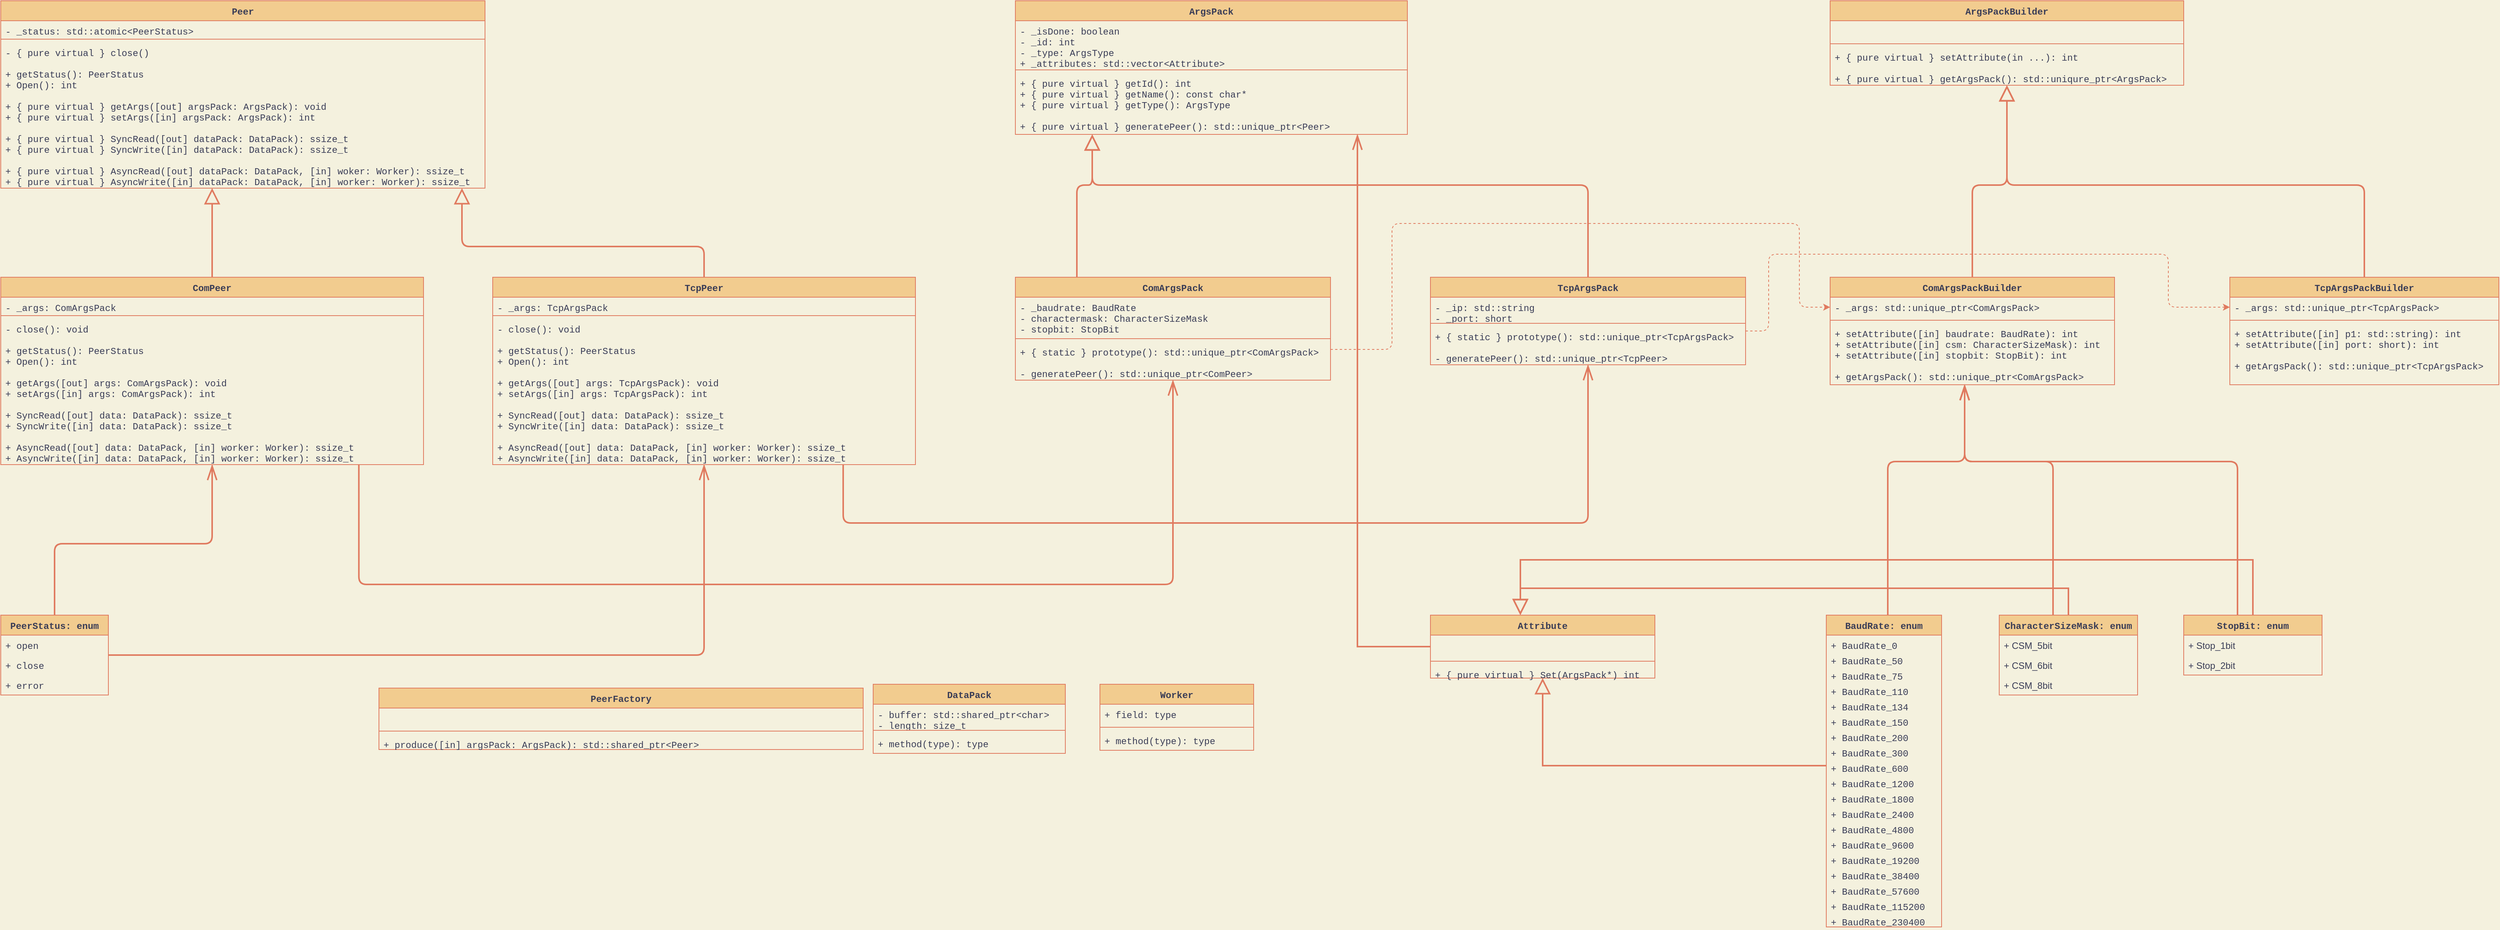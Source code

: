 <mxfile version="14.5.1" type="device"><diagram name="ClassUML" id="c4acf3e9-155e-7222-9cf6-157b1a14988f"><mxGraphModel dx="4561" dy="1237" grid="0" gridSize="10" guides="1" tooltips="1" connect="1" arrows="1" fold="1" page="1" pageScale="1" pageWidth="850" pageHeight="1100" background="#F4F1DE" math="0" shadow="0"><root><mxCell id="0"/><mxCell id="1" parent="0"/><mxCell id="y0blaO4CPw9Yc8ZtSnwe-10" style="edgeStyle=elbowEdgeStyle;orthogonalLoop=1;jettySize=auto;elbow=vertical;html=1;exitX=0.5;exitY=0;exitDx=0;exitDy=0;endArrow=block;endFill=0;endSize=16;fontFamily=Courier New;strokeWidth=2;strokeColor=#E07A5F;fontColor=#393C56;labelBackgroundColor=#F4F1DE;" parent="1" source="y0blaO4CPw9Yc8ZtSnwe-6" target="Zs20HPqUnFgEFCPFsr7d-13" edge="1"><mxGeometry relative="1" as="geometry"><Array as="points"><mxPoint x="-1880" y="360"/><mxPoint x="-2090" y="458"/></Array></mxGeometry></mxCell><mxCell id="Zs20HPqUnFgEFCPFsr7d-5" value="ArgsPack" style="swimlane;fontStyle=1;align=center;verticalAlign=top;childLayout=stackLayout;horizontal=1;startSize=26;horizontalStack=0;resizeParent=1;resizeParentMax=0;resizeLast=0;collapsible=1;marginBottom=0;fontFamily=Courier New;fillColor=#F2CC8F;strokeColor=#E07A5F;fontColor=#393C56;" parent="1" vertex="1"><mxGeometry x="-1160" y="40" width="510" height="174" as="geometry"><mxRectangle x="-1480" width="90" height="26" as="alternateBounds"/></mxGeometry></mxCell><mxCell id="Zs20HPqUnFgEFCPFsr7d-6" value="- _isDone: boolean &#10;- _id: int&#10;- _type: ArgsType&#10;+ _attributes: std::vector&lt;Attribute&gt;" style="text;strokeColor=none;fillColor=none;align=left;verticalAlign=top;spacingLeft=4;spacingRight=4;overflow=hidden;rotatable=0;points=[[0,0.5],[1,0.5]];portConstraint=eastwest;fontFamily=Courier New;fontColor=#393C56;" parent="Zs20HPqUnFgEFCPFsr7d-5" vertex="1"><mxGeometry y="26" width="510" height="60" as="geometry"/></mxCell><mxCell id="Zs20HPqUnFgEFCPFsr7d-7" value="" style="line;strokeWidth=1;fillColor=none;align=left;verticalAlign=middle;spacingTop=-1;spacingLeft=3;spacingRight=3;rotatable=0;labelPosition=right;points=[];portConstraint=eastwest;fontFamily=Courier New;strokeColor=#E07A5F;fontColor=#393C56;labelBackgroundColor=#F4F1DE;" parent="Zs20HPqUnFgEFCPFsr7d-5" vertex="1"><mxGeometry y="86" width="510" height="8" as="geometry"/></mxCell><mxCell id="Zs20HPqUnFgEFCPFsr7d-8" value="+ { pure virtual } getId(): int&#10;+ { pure virtual } getName(): const char*&#10;+ { pure virtual } getType(): ArgsType&#10;&#10;+ { pure virtual } generatePeer(): std::unique_ptr&lt;Peer&gt;" style="text;strokeColor=none;fillColor=none;align=left;verticalAlign=top;spacingLeft=4;spacingRight=4;overflow=hidden;rotatable=0;points=[[0,0.5],[1,0.5]];portConstraint=eastwest;fontFamily=Courier New;fontColor=#393C56;" parent="Zs20HPqUnFgEFCPFsr7d-5" vertex="1"><mxGeometry y="94" width="510" height="80" as="geometry"/></mxCell><mxCell id="Zs20HPqUnFgEFCPFsr7d-13" value="Peer" style="swimlane;fontStyle=1;align=center;verticalAlign=top;childLayout=stackLayout;horizontal=1;startSize=26;horizontalStack=0;resizeParent=1;resizeParentMax=0;resizeLast=0;collapsible=1;marginBottom=0;fontFamily=Courier New;fillColor=#F2CC8F;strokeColor=#E07A5F;fontColor=#393C56;" parent="1" vertex="1"><mxGeometry x="-2480" y="40" width="630" height="244" as="geometry"><mxRectangle x="900" y="290" width="60" height="26" as="alternateBounds"/></mxGeometry></mxCell><mxCell id="Zs20HPqUnFgEFCPFsr7d-14" value="- _status: std::atomic&lt;PeerStatus&gt;" style="text;strokeColor=none;fillColor=none;align=left;verticalAlign=top;spacingLeft=4;spacingRight=4;overflow=hidden;rotatable=0;points=[[0,0.5],[1,0.5]];portConstraint=eastwest;fontFamily=Courier New;fontColor=#393C56;" parent="Zs20HPqUnFgEFCPFsr7d-13" vertex="1"><mxGeometry y="26" width="630" height="20" as="geometry"/></mxCell><mxCell id="Zs20HPqUnFgEFCPFsr7d-15" value="" style="line;strokeWidth=1;fillColor=none;align=left;verticalAlign=middle;spacingTop=-1;spacingLeft=3;spacingRight=3;rotatable=0;labelPosition=right;points=[];portConstraint=eastwest;fontFamily=Courier New;strokeColor=#E07A5F;fontColor=#393C56;labelBackgroundColor=#F4F1DE;" parent="Zs20HPqUnFgEFCPFsr7d-13" vertex="1"><mxGeometry y="46" width="630" height="8" as="geometry"/></mxCell><mxCell id="Zs20HPqUnFgEFCPFsr7d-16" value="- { pure virtual } close()&#10;&#10;+ getStatus(): PeerStatus&#10;+ Open(): int&#10;&#10;+ { pure virtual } getArgs([out] argsPack: ArgsPack): void&#10;+ { pure virtual } setArgs([in] argsPack: ArgsPack): int&#10;&#10;+ { pure virtual } SyncRead([out] dataPack: DataPack): ssize_t&#10;+ { pure virtual } SyncWrite([in] dataPack: DataPack): ssize_t&#10;&#10;+ { pure virtual } AsyncRead([out] dataPack: DataPack, [in] woker: Worker): ssize_t&#10;+ { pure virtual } AsyncWrite([in] dataPack: DataPack, [in] worker: Worker): ssize_t" style="text;strokeColor=none;fillColor=none;align=left;verticalAlign=top;spacingLeft=4;spacingRight=4;overflow=hidden;rotatable=0;points=[[0,0.5],[1,0.5]];portConstraint=eastwest;fontFamily=Courier New;fontColor=#393C56;" parent="Zs20HPqUnFgEFCPFsr7d-13" vertex="1"><mxGeometry y="54" width="630" height="190" as="geometry"/></mxCell><mxCell id="y0blaO4CPw9Yc8ZtSnwe-4" value="" style="endArrow=block;endSize=16;endFill=0;html=1;exitX=0.5;exitY=0;exitDx=0;exitDy=0;edgeStyle=elbowEdgeStyle;elbow=vertical;fontFamily=Courier New;strokeWidth=2;strokeColor=#E07A5F;fontColor=#393C56;labelBackgroundColor=#F4F1DE;" parent="1" source="Zs20HPqUnFgEFCPFsr7d-17" target="Zs20HPqUnFgEFCPFsr7d-13" edge="1"><mxGeometry width="160" relative="1" as="geometry"><mxPoint x="-2910" y="378" as="sourcePoint"/><mxPoint x="-2480" y="258" as="targetPoint"/><Array as="points"><mxPoint x="-2190" y="60"/></Array></mxGeometry></mxCell><mxCell id="WkljUzXIppgqSRvIh2dz-28" style="edgeStyle=orthogonalEdgeStyle;rounded=1;orthogonalLoop=1;jettySize=auto;html=1;endArrow=openThin;endFill=0;endSize=16;strokeColor=#E07A5F;strokeWidth=2;fillColor=#F2CC8F;fontFamily=Courier New;fontColor=#393C56;exitX=0.829;exitY=1.002;exitDx=0;exitDy=0;exitPerimeter=0;labelBackgroundColor=#F4F1DE;" parent="1" source="y0blaO4CPw9Yc8ZtSnwe-9" target="WkljUzXIppgqSRvIh2dz-9" edge="1"><mxGeometry relative="1" as="geometry"><Array as="points"><mxPoint x="-1384" y="720"/><mxPoint x="-415" y="720"/></Array></mxGeometry></mxCell><mxCell id="y0blaO4CPw9Yc8ZtSnwe-6" value="TcpPeer" style="swimlane;fontStyle=1;align=center;verticalAlign=top;childLayout=stackLayout;horizontal=1;startSize=26;horizontalStack=0;resizeParent=1;resizeParentMax=0;resizeLast=0;collapsible=1;marginBottom=0;fontFamily=Courier New;fillColor=#F2CC8F;strokeColor=#E07A5F;fontColor=#393C56;" parent="1" vertex="1"><mxGeometry x="-1840" y="400" width="550" height="244" as="geometry"><mxRectangle x="1560" y="660" width="50" height="26" as="alternateBounds"/></mxGeometry></mxCell><mxCell id="y0blaO4CPw9Yc8ZtSnwe-7" value="- _args: TcpArgsPack" style="text;strokeColor=none;fillColor=none;align=left;verticalAlign=top;spacingLeft=4;spacingRight=4;overflow=hidden;rotatable=0;points=[[0,0.5],[1,0.5]];portConstraint=eastwest;fontFamily=Courier New;fontColor=#393C56;" parent="y0blaO4CPw9Yc8ZtSnwe-6" vertex="1"><mxGeometry y="26" width="550" height="20" as="geometry"/></mxCell><mxCell id="y0blaO4CPw9Yc8ZtSnwe-8" value="" style="line;strokeWidth=1;fillColor=none;align=left;verticalAlign=middle;spacingTop=-1;spacingLeft=3;spacingRight=3;rotatable=0;labelPosition=right;points=[];portConstraint=eastwest;fontFamily=Courier New;strokeColor=#E07A5F;fontColor=#393C56;labelBackgroundColor=#F4F1DE;" parent="y0blaO4CPw9Yc8ZtSnwe-6" vertex="1"><mxGeometry y="46" width="550" height="8" as="geometry"/></mxCell><mxCell id="y0blaO4CPw9Yc8ZtSnwe-9" value="- close(): void&#10;&#10;+ getStatus(): PeerStatus&#10;+ Open(): int&#10;&#10;+ getArgs([out] args: TcpArgsPack): void&#10;+ setArgs([in] args: TcpArgsPack): int&#10;&#10;+ SyncRead([out] data: DataPack): ssize_t&#10;+ SyncWrite([in] data: DataPack): ssize_t&#10;&#10;+ AsyncRead([out] data: DataPack, [in] worker: Worker): ssize_t&#10;+ AsyncWrite([in] data: DataPack, [in] worker: Worker): ssize_t" style="text;strokeColor=none;fillColor=none;align=left;verticalAlign=top;spacingLeft=4;spacingRight=4;overflow=hidden;rotatable=0;points=[[0,0.5],[1,0.5]];portConstraint=eastwest;fontFamily=Courier New;fontColor=#393C56;" parent="y0blaO4CPw9Yc8ZtSnwe-6" vertex="1"><mxGeometry y="54" width="550" height="190" as="geometry"/></mxCell><mxCell id="gmTNxqhR2WSao3e9pHEy-1" value="ArgsPackBuilder" style="swimlane;fontStyle=1;align=center;verticalAlign=top;childLayout=stackLayout;horizontal=1;startSize=26;horizontalStack=0;resizeParent=1;resizeParentMax=0;resizeLast=0;collapsible=1;marginBottom=0;fontFamily=Courier New;fillColor=#F2CC8F;strokeColor=#E07A5F;fontColor=#393C56;" parent="1" vertex="1"><mxGeometry x="-100" y="40" width="460" height="110" as="geometry"/></mxCell><mxCell id="gmTNxqhR2WSao3e9pHEy-2" value=" " style="text;strokeColor=none;fillColor=none;align=left;verticalAlign=top;spacingLeft=4;spacingRight=4;overflow=hidden;rotatable=0;points=[[0,0.5],[1,0.5]];portConstraint=eastwest;fontFamily=Courier New;fontColor=#393C56;" parent="gmTNxqhR2WSao3e9pHEy-1" vertex="1"><mxGeometry y="26" width="460" height="26" as="geometry"/></mxCell><mxCell id="gmTNxqhR2WSao3e9pHEy-3" value="" style="line;strokeWidth=1;fillColor=none;align=left;verticalAlign=middle;spacingTop=-1;spacingLeft=3;spacingRight=3;rotatable=0;labelPosition=right;points=[];portConstraint=eastwest;fontFamily=Courier New;strokeColor=#E07A5F;fontColor=#393C56;labelBackgroundColor=#F4F1DE;" parent="gmTNxqhR2WSao3e9pHEy-1" vertex="1"><mxGeometry y="52" width="460" height="8" as="geometry"/></mxCell><mxCell id="gmTNxqhR2WSao3e9pHEy-4" value="+ { pure virtual } setAttribute(in ...): int&#10;&#10;+ { pure virtual } getArgsPack(): std::uniqure_ptr&lt;ArgsPack&gt;" style="text;strokeColor=none;fillColor=none;align=left;verticalAlign=top;spacingLeft=4;spacingRight=4;overflow=hidden;rotatable=0;points=[[0,0.5],[1,0.5]];portConstraint=eastwest;fontFamily=Courier New;fontColor=#393C56;" parent="gmTNxqhR2WSao3e9pHEy-1" vertex="1"><mxGeometry y="60" width="460" height="50" as="geometry"/></mxCell><mxCell id="Sq182sb3sFac-eXpFpa--49" style="edgeStyle=orthogonalEdgeStyle;orthogonalLoop=1;jettySize=auto;html=1;fontFamily=Courier New;strokeWidth=2;endArrow=block;endFill=0;endSize=16;strokeColor=#E07A5F;fontColor=#393C56;labelBackgroundColor=#F4F1DE;" parent="1" source="Sq182sb3sFac-eXpFpa--1" target="gmTNxqhR2WSao3e9pHEy-1" edge="1"><mxGeometry relative="1" as="geometry"><Array as="points"><mxPoint x="85" y="280"/><mxPoint x="130" y="280"/></Array></mxGeometry></mxCell><mxCell id="Sq182sb3sFac-eXpFpa--1" value="ComArgsPackBuilder" style="swimlane;fontStyle=1;align=center;verticalAlign=top;childLayout=stackLayout;horizontal=1;startSize=26;horizontalStack=0;resizeParent=1;resizeParentMax=0;resizeLast=0;collapsible=1;marginBottom=0;fontFamily=Courier New;fillColor=#F2CC8F;strokeColor=#E07A5F;fontColor=#393C56;" parent="1" vertex="1"><mxGeometry x="-100" y="400" width="370" height="140" as="geometry"/></mxCell><mxCell id="Sq182sb3sFac-eXpFpa--2" value="- _args: std::unique_ptr&lt;ComArgsPack&gt;" style="text;strokeColor=none;fillColor=none;align=left;verticalAlign=top;spacingLeft=4;spacingRight=4;overflow=hidden;rotatable=0;points=[[0,0.5],[1,0.5]];portConstraint=eastwest;fontFamily=Courier New;fontColor=#393C56;" parent="Sq182sb3sFac-eXpFpa--1" vertex="1"><mxGeometry y="26" width="370" height="26" as="geometry"/></mxCell><mxCell id="Sq182sb3sFac-eXpFpa--3" value="" style="line;strokeWidth=1;fillColor=none;align=left;verticalAlign=middle;spacingTop=-1;spacingLeft=3;spacingRight=3;rotatable=0;labelPosition=right;points=[];portConstraint=eastwest;fontFamily=Courier New;strokeColor=#E07A5F;fontColor=#393C56;labelBackgroundColor=#F4F1DE;" parent="Sq182sb3sFac-eXpFpa--1" vertex="1"><mxGeometry y="52" width="370" height="8" as="geometry"/></mxCell><mxCell id="Sq182sb3sFac-eXpFpa--4" value="+ setAttribute([in] baudrate: BaudRate): int&#10;+ setAttribute([in] csm: CharacterSizeMask): int&#10;+ setAttribute([in] stopbit: StopBit): int&#10;&#10;+ getArgsPack(): std::unique_ptr&lt;ComArgsPack&gt;" style="text;strokeColor=none;fillColor=none;align=left;verticalAlign=top;spacingLeft=4;spacingRight=4;overflow=hidden;rotatable=0;points=[[0,0.5],[1,0.5]];portConstraint=eastwest;fontFamily=Courier New;fontColor=#393C56;" parent="Sq182sb3sFac-eXpFpa--1" vertex="1"><mxGeometry y="60" width="370" height="80" as="geometry"/></mxCell><mxCell id="Sq182sb3sFac-eXpFpa--52" style="edgeStyle=orthogonalEdgeStyle;orthogonalLoop=1;jettySize=auto;html=1;endArrow=openThin;endFill=0;endSize=16;strokeWidth=2;fontFamily=Courier New;strokeColor=#E07A5F;fontColor=#393C56;labelBackgroundColor=#F4F1DE;" parent="1" source="Sq182sb3sFac-eXpFpa--5" target="Zs20HPqUnFgEFCPFsr7d-17" edge="1"><mxGeometry relative="1" as="geometry"/></mxCell><mxCell id="Sq182sb3sFac-eXpFpa--53" style="edgeStyle=orthogonalEdgeStyle;orthogonalLoop=1;jettySize=auto;html=1;endArrow=openThin;endFill=0;endSize=16;strokeWidth=2;fontFamily=Courier New;strokeColor=#E07A5F;fontColor=#393C56;labelBackgroundColor=#F4F1DE;" parent="1" source="Sq182sb3sFac-eXpFpa--5" target="y0blaO4CPw9Yc8ZtSnwe-6" edge="1"><mxGeometry relative="1" as="geometry"><Array as="points"><mxPoint x="-1565" y="892"/></Array></mxGeometry></mxCell><mxCell id="Sq182sb3sFac-eXpFpa--5" value="PeerStatus: enum" style="swimlane;fontStyle=1;childLayout=stackLayout;horizontal=1;startSize=26;horizontalStack=0;resizeParent=1;resizeParentMax=0;resizeLast=0;collapsible=1;marginBottom=0;fontFamily=Courier New;swimlaneFillColor=none;verticalAlign=top;fillColor=#F2CC8F;strokeColor=#E07A5F;fontColor=#393C56;" parent="1" vertex="1"><mxGeometry x="-2480" y="840" width="140" height="104" as="geometry"><mxRectangle x="1560" y="290" width="150" height="26" as="alternateBounds"/></mxGeometry></mxCell><mxCell id="Sq182sb3sFac-eXpFpa--6" value="+ open" style="text;strokeColor=none;fillColor=none;align=left;verticalAlign=top;spacingLeft=4;spacingRight=4;overflow=hidden;rotatable=0;points=[[0,0.5],[1,0.5]];portConstraint=eastwest;fontFamily=Courier New;fontColor=#393C56;" parent="Sq182sb3sFac-eXpFpa--5" vertex="1"><mxGeometry y="26" width="140" height="26" as="geometry"/></mxCell><mxCell id="Sq182sb3sFac-eXpFpa--7" value="+ close" style="text;strokeColor=none;fillColor=none;align=left;verticalAlign=top;spacingLeft=4;spacingRight=4;overflow=hidden;rotatable=0;points=[[0,0.5],[1,0.5]];portConstraint=eastwest;fontFamily=Courier New;fontColor=#393C56;" parent="Sq182sb3sFac-eXpFpa--5" vertex="1"><mxGeometry y="52" width="140" height="26" as="geometry"/></mxCell><mxCell id="Sq182sb3sFac-eXpFpa--8" value="+ error" style="text;strokeColor=none;fillColor=none;align=left;verticalAlign=top;spacingLeft=4;spacingRight=4;overflow=hidden;rotatable=0;points=[[0,0.5],[1,0.5]];portConstraint=eastwest;fontFamily=Courier New;fontColor=#393C56;" parent="Sq182sb3sFac-eXpFpa--5" vertex="1"><mxGeometry y="78" width="140" height="26" as="geometry"/></mxCell><mxCell id="igQxQeiDsvSkCLx5xEEN-2" style="edgeStyle=orthogonalEdgeStyle;orthogonalLoop=1;jettySize=auto;html=1;endSize=16;strokeWidth=2;endArrow=openThin;endFill=0;strokeColor=#E07A5F;fontColor=#393C56;labelBackgroundColor=#F4F1DE;" parent="1" source="Sq182sb3sFac-eXpFpa--16" target="Sq182sb3sFac-eXpFpa--1" edge="1"><mxGeometry relative="1" as="geometry"><Array as="points"><mxPoint x="-25" y="640"/><mxPoint x="75" y="640"/></Array></mxGeometry></mxCell><mxCell id="Sq182sb3sFac-eXpFpa--16" value="BaudRate: enum" style="swimlane;fontStyle=1;childLayout=stackLayout;horizontal=1;startSize=26;horizontalStack=0;resizeParent=1;resizeParentMax=0;resizeLast=0;collapsible=1;marginBottom=0;fontFamily=Courier New;swimlaneFillColor=none;verticalAlign=top;fillColor=#F2CC8F;strokeColor=#E07A5F;fontColor=#393C56;" parent="1" vertex="1"><mxGeometry x="-105" y="840" width="150" height="406" as="geometry"><mxRectangle x="1560" y="290" width="150" height="26" as="alternateBounds"/></mxGeometry></mxCell><mxCell id="Sq182sb3sFac-eXpFpa--17" value="+ BaudRate_0" style="text;strokeColor=none;fillColor=none;align=left;verticalAlign=top;spacingLeft=4;spacingRight=4;overflow=hidden;rotatable=0;points=[[0,0.5],[1,0.5]];portConstraint=eastwest;fontFamily=Courier New;fontColor=#393C56;" parent="Sq182sb3sFac-eXpFpa--16" vertex="1"><mxGeometry y="26" width="150" height="20" as="geometry"/></mxCell><mxCell id="Sq182sb3sFac-eXpFpa--18" value="+ BaudRate_50" style="text;strokeColor=none;fillColor=none;align=left;verticalAlign=top;spacingLeft=4;spacingRight=4;overflow=hidden;rotatable=0;points=[[0,0.5],[1,0.5]];portConstraint=eastwest;fontFamily=Courier New;fontColor=#393C56;" parent="Sq182sb3sFac-eXpFpa--16" vertex="1"><mxGeometry y="46" width="150" height="20" as="geometry"/></mxCell><mxCell id="Sq182sb3sFac-eXpFpa--19" value="+ BaudRate_75" style="text;strokeColor=none;fillColor=none;align=left;verticalAlign=top;spacingLeft=4;spacingRight=4;overflow=hidden;rotatable=0;points=[[0,0.5],[1,0.5]];portConstraint=eastwest;fontFamily=Courier New;fontColor=#393C56;" parent="Sq182sb3sFac-eXpFpa--16" vertex="1"><mxGeometry y="66" width="150" height="20" as="geometry"/></mxCell><mxCell id="Sq182sb3sFac-eXpFpa--35" value="+ BaudRate_110" style="text;strokeColor=none;fillColor=none;align=left;verticalAlign=top;spacingLeft=4;spacingRight=4;overflow=hidden;rotatable=0;points=[[0,0.5],[1,0.5]];portConstraint=eastwest;fontFamily=Courier New;fontColor=#393C56;" parent="Sq182sb3sFac-eXpFpa--16" vertex="1"><mxGeometry y="86" width="150" height="20" as="geometry"/></mxCell><mxCell id="Sq182sb3sFac-eXpFpa--34" value="+ BaudRate_134" style="text;strokeColor=none;fillColor=none;align=left;verticalAlign=top;spacingLeft=4;spacingRight=4;overflow=hidden;rotatable=0;points=[[0,0.5],[1,0.5]];portConstraint=eastwest;fontFamily=Courier New;fontColor=#393C56;" parent="Sq182sb3sFac-eXpFpa--16" vertex="1"><mxGeometry y="106" width="150" height="20" as="geometry"/></mxCell><mxCell id="Sq182sb3sFac-eXpFpa--33" value="+ BaudRate_150" style="text;strokeColor=none;fillColor=none;align=left;verticalAlign=top;spacingLeft=4;spacingRight=4;overflow=hidden;rotatable=0;points=[[0,0.5],[1,0.5]];portConstraint=eastwest;fontFamily=Courier New;fontColor=#393C56;" parent="Sq182sb3sFac-eXpFpa--16" vertex="1"><mxGeometry y="126" width="150" height="20" as="geometry"/></mxCell><mxCell id="Sq182sb3sFac-eXpFpa--32" value="+ BaudRate_200" style="text;strokeColor=none;fillColor=none;align=left;verticalAlign=top;spacingLeft=4;spacingRight=4;overflow=hidden;rotatable=0;points=[[0,0.5],[1,0.5]];portConstraint=eastwest;fontFamily=Courier New;fontColor=#393C56;" parent="Sq182sb3sFac-eXpFpa--16" vertex="1"><mxGeometry y="146" width="150" height="20" as="geometry"/></mxCell><mxCell id="Sq182sb3sFac-eXpFpa--31" value="+ BaudRate_300" style="text;strokeColor=none;fillColor=none;align=left;verticalAlign=top;spacingLeft=4;spacingRight=4;overflow=hidden;rotatable=0;points=[[0,0.5],[1,0.5]];portConstraint=eastwest;fontFamily=Courier New;fontColor=#393C56;" parent="Sq182sb3sFac-eXpFpa--16" vertex="1"><mxGeometry y="166" width="150" height="20" as="geometry"/></mxCell><mxCell id="Sq182sb3sFac-eXpFpa--30" value="+ BaudRate_600" style="text;strokeColor=none;fillColor=none;align=left;verticalAlign=top;spacingLeft=4;spacingRight=4;overflow=hidden;rotatable=0;points=[[0,0.5],[1,0.5]];portConstraint=eastwest;fontFamily=Courier New;fontColor=#393C56;" parent="Sq182sb3sFac-eXpFpa--16" vertex="1"><mxGeometry y="186" width="150" height="20" as="geometry"/></mxCell><mxCell id="Sq182sb3sFac-eXpFpa--29" value="+ BaudRate_1200" style="text;strokeColor=none;fillColor=none;align=left;verticalAlign=top;spacingLeft=4;spacingRight=4;overflow=hidden;rotatable=0;points=[[0,0.5],[1,0.5]];portConstraint=eastwest;fontFamily=Courier New;fontColor=#393C56;" parent="Sq182sb3sFac-eXpFpa--16" vertex="1"><mxGeometry y="206" width="150" height="20" as="geometry"/></mxCell><mxCell id="Sq182sb3sFac-eXpFpa--28" value="+ BaudRate_1800" style="text;strokeColor=none;fillColor=none;align=left;verticalAlign=top;spacingLeft=4;spacingRight=4;overflow=hidden;rotatable=0;points=[[0,0.5],[1,0.5]];portConstraint=eastwest;fontFamily=Courier New;fontColor=#393C56;" parent="Sq182sb3sFac-eXpFpa--16" vertex="1"><mxGeometry y="226" width="150" height="20" as="geometry"/></mxCell><mxCell id="Sq182sb3sFac-eXpFpa--27" value="+ BaudRate_2400" style="text;strokeColor=none;fillColor=none;align=left;verticalAlign=top;spacingLeft=4;spacingRight=4;overflow=hidden;rotatable=0;points=[[0,0.5],[1,0.5]];portConstraint=eastwest;fontFamily=Courier New;fontColor=#393C56;" parent="Sq182sb3sFac-eXpFpa--16" vertex="1"><mxGeometry y="246" width="150" height="20" as="geometry"/></mxCell><mxCell id="Sq182sb3sFac-eXpFpa--26" value="+ BaudRate_4800" style="text;strokeColor=none;fillColor=none;align=left;verticalAlign=top;spacingLeft=4;spacingRight=4;overflow=hidden;rotatable=0;points=[[0,0.5],[1,0.5]];portConstraint=eastwest;fontFamily=Courier New;fontColor=#393C56;" parent="Sq182sb3sFac-eXpFpa--16" vertex="1"><mxGeometry y="266" width="150" height="20" as="geometry"/></mxCell><mxCell id="Sq182sb3sFac-eXpFpa--25" value="+ BaudRate_9600" style="text;strokeColor=none;fillColor=none;align=left;verticalAlign=top;spacingLeft=4;spacingRight=4;overflow=hidden;rotatable=0;points=[[0,0.5],[1,0.5]];portConstraint=eastwest;fontFamily=Courier New;fontColor=#393C56;" parent="Sq182sb3sFac-eXpFpa--16" vertex="1"><mxGeometry y="286" width="150" height="20" as="geometry"/></mxCell><mxCell id="Sq182sb3sFac-eXpFpa--24" value="+ BaudRate_19200" style="text;strokeColor=none;fillColor=none;align=left;verticalAlign=top;spacingLeft=4;spacingRight=4;overflow=hidden;rotatable=0;points=[[0,0.5],[1,0.5]];portConstraint=eastwest;fontFamily=Courier New;fontColor=#393C56;" parent="Sq182sb3sFac-eXpFpa--16" vertex="1"><mxGeometry y="306" width="150" height="20" as="geometry"/></mxCell><mxCell id="Sq182sb3sFac-eXpFpa--23" value="+ BaudRate_38400" style="text;strokeColor=none;fillColor=none;align=left;verticalAlign=top;spacingLeft=4;spacingRight=4;overflow=hidden;rotatable=0;points=[[0,0.5],[1,0.5]];portConstraint=eastwest;fontFamily=Courier New;fontColor=#393C56;" parent="Sq182sb3sFac-eXpFpa--16" vertex="1"><mxGeometry y="326" width="150" height="20" as="geometry"/></mxCell><mxCell id="Sq182sb3sFac-eXpFpa--22" value="+ BaudRate_57600" style="text;strokeColor=none;fillColor=none;align=left;verticalAlign=top;spacingLeft=4;spacingRight=4;overflow=hidden;rotatable=0;points=[[0,0.5],[1,0.5]];portConstraint=eastwest;fontFamily=Courier New;fontColor=#393C56;" parent="Sq182sb3sFac-eXpFpa--16" vertex="1"><mxGeometry y="346" width="150" height="20" as="geometry"/></mxCell><mxCell id="Sq182sb3sFac-eXpFpa--21" value="+ BaudRate_115200" style="text;strokeColor=none;fillColor=none;align=left;verticalAlign=top;spacingLeft=4;spacingRight=4;overflow=hidden;rotatable=0;points=[[0,0.5],[1,0.5]];portConstraint=eastwest;fontFamily=Courier New;fontColor=#393C56;" parent="Sq182sb3sFac-eXpFpa--16" vertex="1"><mxGeometry y="366" width="150" height="20" as="geometry"/></mxCell><mxCell id="Sq182sb3sFac-eXpFpa--20" value="+ BaudRate_230400" style="text;strokeColor=none;fillColor=none;align=left;verticalAlign=top;spacingLeft=4;spacingRight=4;overflow=hidden;rotatable=0;points=[[0,0.5],[1,0.5]];portConstraint=eastwest;fontFamily=Courier New;fontColor=#393C56;" parent="Sq182sb3sFac-eXpFpa--16" vertex="1"><mxGeometry y="386" width="150" height="20" as="geometry"/></mxCell><mxCell id="igQxQeiDsvSkCLx5xEEN-3" style="edgeStyle=orthogonalEdgeStyle;orthogonalLoop=1;jettySize=auto;html=1;endArrow=openThin;endFill=0;endSize=16;strokeWidth=2;strokeColor=#E07A5F;fontColor=#393C56;labelBackgroundColor=#F4F1DE;" parent="1" source="Sq182sb3sFac-eXpFpa--36" target="Sq182sb3sFac-eXpFpa--1" edge="1"><mxGeometry relative="1" as="geometry"><Array as="points"><mxPoint x="190" y="640"/><mxPoint x="75" y="640"/></Array></mxGeometry></mxCell><mxCell id="NKvTXcBdGbVnJdvq6zX1-2" style="edgeStyle=orthogonalEdgeStyle;rounded=0;orthogonalLoop=1;jettySize=auto;html=1;endArrow=block;endFill=0;endSize=16;strokeWidth=2;labelBackgroundColor=#F4F1DE;strokeColor=#E07A5F;fontColor=#393C56;" edge="1" parent="1" source="Sq182sb3sFac-eXpFpa--36" target="gR4e1Gg82RaKj2maCQZt-1"><mxGeometry relative="1" as="geometry"><Array as="points"><mxPoint x="210" y="805"/><mxPoint x="-503" y="805"/></Array></mxGeometry></mxCell><mxCell id="Sq182sb3sFac-eXpFpa--36" value="CharacterSizeMask: enum&#10;" style="swimlane;fontStyle=1;childLayout=stackLayout;horizontal=1;startSize=26;horizontalStack=0;resizeParent=1;resizeParentMax=0;resizeLast=0;collapsible=1;marginBottom=0;fontFamily=Courier New;verticalAlign=top;fillColor=#F2CC8F;strokeColor=#E07A5F;fontColor=#393C56;" parent="1" vertex="1"><mxGeometry x="120" y="840" width="180" height="104" as="geometry"/></mxCell><mxCell id="Sq182sb3sFac-eXpFpa--37" value="+ CSM_5bit" style="text;strokeColor=none;fillColor=none;align=left;verticalAlign=top;spacingLeft=4;spacingRight=4;overflow=hidden;rotatable=0;points=[[0,0.5],[1,0.5]];portConstraint=eastwest;fontColor=#393C56;" parent="Sq182sb3sFac-eXpFpa--36" vertex="1"><mxGeometry y="26" width="180" height="26" as="geometry"/></mxCell><mxCell id="Sq182sb3sFac-eXpFpa--38" value="+ CSM_6bit" style="text;strokeColor=none;fillColor=none;align=left;verticalAlign=top;spacingLeft=4;spacingRight=4;overflow=hidden;rotatable=0;points=[[0,0.5],[1,0.5]];portConstraint=eastwest;fontColor=#393C56;" parent="Sq182sb3sFac-eXpFpa--36" vertex="1"><mxGeometry y="52" width="180" height="26" as="geometry"/></mxCell><mxCell id="Sq182sb3sFac-eXpFpa--39" value="+ CSM_8bit" style="text;strokeColor=none;fillColor=none;align=left;verticalAlign=top;spacingLeft=4;spacingRight=4;overflow=hidden;rotatable=0;points=[[0,0.5],[1,0.5]];portConstraint=eastwest;fontColor=#393C56;" parent="Sq182sb3sFac-eXpFpa--36" vertex="1"><mxGeometry y="78" width="180" height="26" as="geometry"/></mxCell><mxCell id="igQxQeiDsvSkCLx5xEEN-1" style="edgeStyle=orthogonalEdgeStyle;orthogonalLoop=1;jettySize=auto;html=1;strokeWidth=2;endArrow=openThin;endFill=0;endSize=16;strokeColor=#E07A5F;fontColor=#393C56;labelBackgroundColor=#F4F1DE;" parent="1" source="Sq182sb3sFac-eXpFpa--41" target="Sq182sb3sFac-eXpFpa--1" edge="1"><mxGeometry relative="1" as="geometry"><Array as="points"><mxPoint x="430" y="640"/><mxPoint x="75" y="640"/></Array></mxGeometry></mxCell><mxCell id="NKvTXcBdGbVnJdvq6zX1-3" style="edgeStyle=orthogonalEdgeStyle;rounded=0;orthogonalLoop=1;jettySize=auto;html=1;endArrow=block;endFill=0;endSize=16;strokeWidth=2;labelBackgroundColor=#F4F1DE;strokeColor=#E07A5F;fontColor=#393C56;" edge="1" parent="1" source="Sq182sb3sFac-eXpFpa--41" target="gR4e1Gg82RaKj2maCQZt-1"><mxGeometry relative="1" as="geometry"><Array as="points"><mxPoint x="450" y="768"/><mxPoint x="-503" y="768"/></Array></mxGeometry></mxCell><mxCell id="Sq182sb3sFac-eXpFpa--41" value="StopBit: enum&#10;" style="swimlane;fontStyle=1;childLayout=stackLayout;horizontal=1;startSize=26;horizontalStack=0;resizeParent=1;resizeParentMax=0;resizeLast=0;collapsible=1;marginBottom=0;fontFamily=Courier New;verticalAlign=top;fillColor=#F2CC8F;strokeColor=#E07A5F;fontColor=#393C56;" parent="1" vertex="1"><mxGeometry x="360" y="840" width="180" height="78" as="geometry"/></mxCell><mxCell id="Sq182sb3sFac-eXpFpa--42" value="+ Stop_1bit" style="text;strokeColor=none;fillColor=none;align=left;verticalAlign=top;spacingLeft=4;spacingRight=4;overflow=hidden;rotatable=0;points=[[0,0.5],[1,0.5]];portConstraint=eastwest;fontColor=#393C56;" parent="Sq182sb3sFac-eXpFpa--41" vertex="1"><mxGeometry y="26" width="180" height="26" as="geometry"/></mxCell><mxCell id="Sq182sb3sFac-eXpFpa--43" value="+ Stop_2bit" style="text;strokeColor=none;fillColor=none;align=left;verticalAlign=top;spacingLeft=4;spacingRight=4;overflow=hidden;rotatable=0;points=[[0,0.5],[1,0.5]];portConstraint=eastwest;fontColor=#393C56;" parent="Sq182sb3sFac-eXpFpa--41" vertex="1"><mxGeometry y="52" width="180" height="26" as="geometry"/></mxCell><mxCell id="Sq182sb3sFac-eXpFpa--50" style="edgeStyle=orthogonalEdgeStyle;orthogonalLoop=1;jettySize=auto;html=1;endArrow=block;endFill=0;endSize=16;strokeWidth=2;fontFamily=Courier New;strokeColor=#E07A5F;fontColor=#393C56;labelBackgroundColor=#F4F1DE;" parent="1" source="Sq182sb3sFac-eXpFpa--45" target="Zs20HPqUnFgEFCPFsr7d-5" edge="1"><mxGeometry relative="1" as="geometry"><Array as="points"><mxPoint x="-1080" y="280"/><mxPoint x="-1060" y="280"/></Array></mxGeometry></mxCell><mxCell id="Sq182sb3sFac-eXpFpa--45" value="ComArgsPack" style="swimlane;fontStyle=1;align=center;verticalAlign=top;childLayout=stackLayout;horizontal=1;startSize=26;horizontalStack=0;resizeParent=1;resizeParentMax=0;resizeLast=0;collapsible=1;marginBottom=0;fontFamily=Courier New;fillColor=#F2CC8F;strokeColor=#E07A5F;fontColor=#393C56;" parent="1" vertex="1"><mxGeometry x="-1160" y="400" width="410" height="134" as="geometry"><mxRectangle x="-1480" y="360" width="110" height="26" as="alternateBounds"/></mxGeometry></mxCell><mxCell id="Sq182sb3sFac-eXpFpa--46" value="- _baudrate: BaudRate&#10;- charactermask: CharacterSizeMask&#10;- stopbit: StopBit" style="text;strokeColor=none;fillColor=none;align=left;verticalAlign=top;spacingLeft=4;spacingRight=4;overflow=hidden;rotatable=0;points=[[0,0.5],[1,0.5]];portConstraint=eastwest;fontFamily=Courier New;fontColor=#393C56;" parent="Sq182sb3sFac-eXpFpa--45" vertex="1"><mxGeometry y="26" width="410" height="50" as="geometry"/></mxCell><mxCell id="Sq182sb3sFac-eXpFpa--47" value="" style="line;strokeWidth=1;fillColor=none;align=left;verticalAlign=middle;spacingTop=-1;spacingLeft=3;spacingRight=3;rotatable=0;labelPosition=right;points=[];portConstraint=eastwest;fontFamily=Courier New;strokeColor=#E07A5F;fontColor=#393C56;labelBackgroundColor=#F4F1DE;" parent="Sq182sb3sFac-eXpFpa--45" vertex="1"><mxGeometry y="76" width="410" height="8" as="geometry"/></mxCell><mxCell id="Sq182sb3sFac-eXpFpa--48" value="+ { static } prototype(): std::unique_ptr&lt;ComArgsPack&gt;&#10;&#10;- generatePeer(): std::unique_ptr&lt;ComPeer&gt;" style="text;strokeColor=none;fillColor=none;align=left;verticalAlign=top;spacingLeft=4;spacingRight=4;overflow=hidden;rotatable=0;points=[[0,0.5],[1,0.5]];portConstraint=eastwest;fontFamily=Courier New;fontColor=#393C56;" parent="Sq182sb3sFac-eXpFpa--45" vertex="1"><mxGeometry y="84" width="410" height="50" as="geometry"/></mxCell><mxCell id="Zs20HPqUnFgEFCPFsr7d-17" value="ComPeer" style="swimlane;fontStyle=1;align=center;verticalAlign=top;childLayout=stackLayout;horizontal=1;startSize=26;horizontalStack=0;resizeParent=1;resizeParentMax=0;resizeLast=0;collapsible=1;marginBottom=0;fontFamily=Courier New;fillColor=#F2CC8F;strokeColor=#E07A5F;fontColor=#393C56;" parent="1" vertex="1"><mxGeometry x="-2480" y="400" width="550" height="244" as="geometry"><mxRectangle x="900" y="660" width="80" height="26" as="alternateBounds"/></mxGeometry></mxCell><mxCell id="Zs20HPqUnFgEFCPFsr7d-18" value="- _args: ComArgsPack" style="text;strokeColor=none;fillColor=none;align=left;verticalAlign=top;spacingLeft=4;spacingRight=4;overflow=hidden;rotatable=0;points=[[0,0.5],[1,0.5]];portConstraint=eastwest;fontFamily=Courier New;fontColor=#393C56;" parent="Zs20HPqUnFgEFCPFsr7d-17" vertex="1"><mxGeometry y="26" width="550" height="20" as="geometry"/></mxCell><mxCell id="Zs20HPqUnFgEFCPFsr7d-19" value="" style="line;strokeWidth=1;fillColor=none;align=left;verticalAlign=middle;spacingTop=-1;spacingLeft=3;spacingRight=3;rotatable=0;labelPosition=right;points=[];portConstraint=eastwest;fontFamily=Courier New;strokeColor=#E07A5F;fontColor=#393C56;labelBackgroundColor=#F4F1DE;" parent="Zs20HPqUnFgEFCPFsr7d-17" vertex="1"><mxGeometry y="46" width="550" height="8" as="geometry"/></mxCell><mxCell id="Zs20HPqUnFgEFCPFsr7d-20" value="- close(): void&#10;&#10;+ getStatus(): PeerStatus&#10;+ Open(): int&#10;&#10;+ getArgs([out] args: ComArgsPack): void&#10;+ setArgs([in] args: ComArgsPack): int&#10;&#10;+ SyncRead([out] data: DataPack): ssize_t&#10;+ SyncWrite([in] data: DataPack): ssize_t&#10;&#10;+ AsyncRead([out] data: DataPack, [in] worker: Worker): ssize_t&#10;+ AsyncWrite([in] data: DataPack, [in] worker: Worker): ssize_t" style="text;strokeColor=none;fillColor=none;align=left;verticalAlign=top;spacingLeft=4;spacingRight=4;overflow=hidden;rotatable=0;points=[[0,0.5],[1,0.5]];portConstraint=eastwest;fontFamily=Courier New;fontColor=#393C56;" parent="Zs20HPqUnFgEFCPFsr7d-17" vertex="1"><mxGeometry y="54" width="550" height="190" as="geometry"/></mxCell><mxCell id="m8CWi35j7QSr-JT7sOg7-2" style="edgeStyle=orthogonalEdgeStyle;orthogonalLoop=1;jettySize=auto;html=1;endArrow=block;endFill=0;endSize=16;strokeWidth=2;strokeColor=#E07A5F;fontColor=#393C56;labelBackgroundColor=#F4F1DE;" parent="1" source="igQxQeiDsvSkCLx5xEEN-4" target="gmTNxqhR2WSao3e9pHEy-1" edge="1"><mxGeometry relative="1" as="geometry"><Array as="points"><mxPoint x="595" y="280"/><mxPoint x="130" y="280"/></Array></mxGeometry></mxCell><mxCell id="igQxQeiDsvSkCLx5xEEN-4" value="TcpArgsPackBuilder" style="swimlane;fontStyle=1;align=center;verticalAlign=top;childLayout=stackLayout;horizontal=1;startSize=26;horizontalStack=0;resizeParent=1;resizeParentMax=0;resizeLast=0;collapsible=1;marginBottom=0;fontFamily=Courier New;fillColor=#F2CC8F;strokeColor=#E07A5F;fontColor=#393C56;" parent="1" vertex="1"><mxGeometry x="420" y="400" width="350" height="140" as="geometry"/></mxCell><mxCell id="igQxQeiDsvSkCLx5xEEN-5" value="- _args: std::unique_ptr&lt;TcpArgsPack&gt;" style="text;strokeColor=none;fillColor=none;align=left;verticalAlign=top;spacingLeft=4;spacingRight=4;overflow=hidden;rotatable=0;points=[[0,0.5],[1,0.5]];portConstraint=eastwest;fontFamily=Courier New;fontColor=#393C56;" parent="igQxQeiDsvSkCLx5xEEN-4" vertex="1"><mxGeometry y="26" width="350" height="26" as="geometry"/></mxCell><mxCell id="igQxQeiDsvSkCLx5xEEN-6" value="" style="line;strokeWidth=1;fillColor=none;align=left;verticalAlign=middle;spacingTop=-1;spacingLeft=3;spacingRight=3;rotatable=0;labelPosition=right;points=[];portConstraint=eastwest;fontFamily=Courier New;strokeColor=#E07A5F;fontColor=#393C56;labelBackgroundColor=#F4F1DE;" parent="igQxQeiDsvSkCLx5xEEN-4" vertex="1"><mxGeometry y="52" width="350" height="8" as="geometry"/></mxCell><mxCell id="igQxQeiDsvSkCLx5xEEN-7" value="+ setAttribute([in] p1: std::string): int&#10;+ setAttribute([in] port: short): int&#10;&#10;+ getArgsPack(): std::unique_ptr&lt;TcpArgsPack&gt;" style="text;strokeColor=none;fillColor=none;align=left;verticalAlign=top;spacingLeft=4;spacingRight=4;overflow=hidden;rotatable=0;points=[[0,0.5],[1,0.5]];portConstraint=eastwest;fontFamily=Courier New;fontColor=#393C56;" parent="igQxQeiDsvSkCLx5xEEN-4" vertex="1"><mxGeometry y="60" width="350" height="80" as="geometry"/></mxCell><mxCell id="WkljUzXIppgqSRvIh2dz-1" value="Worker" style="swimlane;fontStyle=1;align=center;verticalAlign=top;childLayout=stackLayout;horizontal=1;startSize=26;horizontalStack=0;resizeParent=1;resizeParentMax=0;resizeLast=0;collapsible=1;marginBottom=0;fontFamily=Courier New;fillColor=#F2CC8F;strokeColor=#E07A5F;fontColor=#393C56;" parent="1" vertex="1"><mxGeometry x="-1050" y="930" width="200" height="86" as="geometry"/></mxCell><mxCell id="WkljUzXIppgqSRvIh2dz-2" value="+ field: type" style="text;strokeColor=none;fillColor=none;align=left;verticalAlign=top;spacingLeft=4;spacingRight=4;overflow=hidden;rotatable=0;points=[[0,0.5],[1,0.5]];portConstraint=eastwest;fontFamily=Courier New;fontColor=#393C56;" parent="WkljUzXIppgqSRvIh2dz-1" vertex="1"><mxGeometry y="26" width="200" height="26" as="geometry"/></mxCell><mxCell id="WkljUzXIppgqSRvIh2dz-3" value="" style="line;strokeWidth=1;fillColor=none;align=left;verticalAlign=middle;spacingTop=-1;spacingLeft=3;spacingRight=3;rotatable=0;labelPosition=right;points=[];portConstraint=eastwest;fontFamily=Courier New;strokeColor=#E07A5F;fontColor=#393C56;labelBackgroundColor=#F4F1DE;" parent="WkljUzXIppgqSRvIh2dz-1" vertex="1"><mxGeometry y="52" width="200" height="8" as="geometry"/></mxCell><mxCell id="WkljUzXIppgqSRvIh2dz-4" value="+ method(type): type" style="text;strokeColor=none;fillColor=none;align=left;verticalAlign=top;spacingLeft=4;spacingRight=4;overflow=hidden;rotatable=0;points=[[0,0.5],[1,0.5]];portConstraint=eastwest;fontFamily=Courier New;fontColor=#393C56;" parent="WkljUzXIppgqSRvIh2dz-1" vertex="1"><mxGeometry y="60" width="200" height="26" as="geometry"/></mxCell><mxCell id="WkljUzXIppgqSRvIh2dz-5" value="DataPack" style="swimlane;fontStyle=1;align=center;verticalAlign=top;childLayout=stackLayout;horizontal=1;startSize=26;horizontalStack=0;resizeParent=1;resizeParentMax=0;resizeLast=0;collapsible=1;marginBottom=0;fontFamily=Courier New;fillColor=#F2CC8F;strokeColor=#E07A5F;fontColor=#393C56;" parent="1" vertex="1"><mxGeometry x="-1345" y="930" width="250" height="90" as="geometry"/></mxCell><mxCell id="WkljUzXIppgqSRvIh2dz-6" value="- buffer: std::shared_ptr&lt;char&gt;&#10;- length: size_t&#10;" style="text;strokeColor=none;fillColor=none;align=left;verticalAlign=top;spacingLeft=4;spacingRight=4;overflow=hidden;rotatable=0;points=[[0,0.5],[1,0.5]];portConstraint=eastwest;fontFamily=Courier New;fontColor=#393C56;" parent="WkljUzXIppgqSRvIh2dz-5" vertex="1"><mxGeometry y="26" width="250" height="30" as="geometry"/></mxCell><mxCell id="WkljUzXIppgqSRvIh2dz-7" value="" style="line;strokeWidth=1;fillColor=none;align=left;verticalAlign=middle;spacingTop=-1;spacingLeft=3;spacingRight=3;rotatable=0;labelPosition=right;points=[];portConstraint=eastwest;fontFamily=Courier New;strokeColor=#E07A5F;fontColor=#393C56;labelBackgroundColor=#F4F1DE;" parent="WkljUzXIppgqSRvIh2dz-5" vertex="1"><mxGeometry y="56" width="250" height="8" as="geometry"/></mxCell><mxCell id="WkljUzXIppgqSRvIh2dz-8" value="+ method(type): type" style="text;strokeColor=none;fillColor=none;align=left;verticalAlign=top;spacingLeft=4;spacingRight=4;overflow=hidden;rotatable=0;points=[[0,0.5],[1,0.5]];portConstraint=eastwest;fontFamily=Courier New;fontColor=#393C56;" parent="WkljUzXIppgqSRvIh2dz-5" vertex="1"><mxGeometry y="64" width="250" height="26" as="geometry"/></mxCell><mxCell id="WkljUzXIppgqSRvIh2dz-13" style="edgeStyle=orthogonalEdgeStyle;orthogonalLoop=1;jettySize=auto;html=1;strokeWidth=2;endArrow=block;endFill=0;endSize=16;strokeColor=#E07A5F;fontColor=#393C56;labelBackgroundColor=#F4F1DE;" parent="1" source="WkljUzXIppgqSRvIh2dz-9" target="Zs20HPqUnFgEFCPFsr7d-5" edge="1"><mxGeometry relative="1" as="geometry"><mxPoint x="-910" y="180" as="targetPoint"/><Array as="points"><mxPoint x="-415" y="280"/><mxPoint x="-1060" y="280"/></Array></mxGeometry></mxCell><mxCell id="WkljUzXIppgqSRvIh2dz-9" value="TcpArgsPack" style="swimlane;fontStyle=1;align=center;verticalAlign=top;childLayout=stackLayout;horizontal=1;startSize=26;horizontalStack=0;resizeParent=1;resizeParentMax=0;resizeLast=0;collapsible=1;marginBottom=0;fontFamily=Courier New;fillColor=#F2CC8F;strokeColor=#E07A5F;fontColor=#393C56;" parent="1" vertex="1"><mxGeometry x="-620" y="400" width="410" height="114" as="geometry"/></mxCell><mxCell id="WkljUzXIppgqSRvIh2dz-10" value="- _ip: std::string&#10;- _port: short" style="text;strokeColor=none;fillColor=none;align=left;verticalAlign=top;spacingLeft=4;spacingRight=4;overflow=hidden;rotatable=0;points=[[0,0.5],[1,0.5]];portConstraint=eastwest;fontFamily=Courier New;fontColor=#393C56;" parent="WkljUzXIppgqSRvIh2dz-9" vertex="1"><mxGeometry y="26" width="410" height="30" as="geometry"/></mxCell><mxCell id="WkljUzXIppgqSRvIh2dz-11" value="" style="line;strokeWidth=1;fillColor=none;align=left;verticalAlign=middle;spacingTop=-1;spacingLeft=3;spacingRight=3;rotatable=0;labelPosition=right;points=[];portConstraint=eastwest;fontFamily=Courier New;strokeColor=#E07A5F;fontColor=#393C56;labelBackgroundColor=#F4F1DE;" parent="WkljUzXIppgqSRvIh2dz-9" vertex="1"><mxGeometry y="56" width="410" height="8" as="geometry"/></mxCell><mxCell id="WkljUzXIppgqSRvIh2dz-12" value="+ { static } prototype(): std::unique_ptr&lt;TcpArgsPack&gt;&#10;&#10;- generatePeer(): std::unique_ptr&lt;TcpPeer&gt;" style="text;strokeColor=none;fillColor=none;align=left;verticalAlign=top;spacingLeft=4;spacingRight=4;overflow=hidden;rotatable=0;points=[[0,0.5],[1,0.5]];portConstraint=eastwest;fontFamily=Courier New;fontColor=#393C56;" parent="WkljUzXIppgqSRvIh2dz-9" vertex="1"><mxGeometry y="64" width="410" height="50" as="geometry"/></mxCell><mxCell id="WkljUzXIppgqSRvIh2dz-14" value="PeerFactory" style="swimlane;fontStyle=1;align=center;verticalAlign=top;childLayout=stackLayout;horizontal=1;startSize=26;horizontalStack=0;resizeParent=1;resizeParentMax=0;resizeLast=0;collapsible=1;marginBottom=0;fontFamily=Courier New;fillColor=#F2CC8F;strokeColor=#E07A5F;fontColor=#393C56;" parent="1" vertex="1"><mxGeometry x="-1988" y="935" width="630" height="80" as="geometry"><mxRectangle x="900" y="290" width="60" height="26" as="alternateBounds"/></mxGeometry></mxCell><mxCell id="WkljUzXIppgqSRvIh2dz-15" value=" " style="text;strokeColor=none;fillColor=none;align=left;verticalAlign=top;spacingLeft=4;spacingRight=4;overflow=hidden;rotatable=0;points=[[0,0.5],[1,0.5]];portConstraint=eastwest;fontFamily=Courier New;fontColor=#393C56;" parent="WkljUzXIppgqSRvIh2dz-14" vertex="1"><mxGeometry y="26" width="630" height="26" as="geometry"/></mxCell><mxCell id="WkljUzXIppgqSRvIh2dz-16" value="" style="line;strokeWidth=1;fillColor=none;align=left;verticalAlign=middle;spacingTop=-1;spacingLeft=3;spacingRight=3;rotatable=0;labelPosition=right;points=[];portConstraint=eastwest;fontFamily=Courier New;strokeColor=#E07A5F;fontColor=#393C56;labelBackgroundColor=#F4F1DE;" parent="WkljUzXIppgqSRvIh2dz-14" vertex="1"><mxGeometry y="52" width="630" height="8" as="geometry"/></mxCell><mxCell id="WkljUzXIppgqSRvIh2dz-17" value="+ produce([in] argsPack: ArgsPack): std::shared_ptr&lt;Peer&gt;" style="text;strokeColor=none;fillColor=none;align=left;verticalAlign=top;spacingLeft=4;spacingRight=4;overflow=hidden;rotatable=0;points=[[0,0.5],[1,0.5]];portConstraint=eastwest;fontFamily=Courier New;fontColor=#393C56;" parent="WkljUzXIppgqSRvIh2dz-14" vertex="1"><mxGeometry y="60" width="630" height="20" as="geometry"/></mxCell><mxCell id="WkljUzXIppgqSRvIh2dz-18" style="edgeStyle=orthogonalEdgeStyle;orthogonalLoop=1;jettySize=auto;html=1;strokeColor=#E07A5F;fontColor=#393C56;fontFamily=Courier New;dashed=1;labelBackgroundColor=#F4F1DE;" parent="1" source="WkljUzXIppgqSRvIh2dz-12" target="igQxQeiDsvSkCLx5xEEN-5" edge="1"><mxGeometry relative="1" as="geometry"><Array as="points"><mxPoint x="-180" y="470"/><mxPoint x="-180" y="370"/><mxPoint x="340" y="370"/><mxPoint x="340" y="439"/></Array></mxGeometry></mxCell><mxCell id="WkljUzXIppgqSRvIh2dz-19" style="edgeStyle=orthogonalEdgeStyle;orthogonalLoop=1;jettySize=auto;html=1;entryX=0;entryY=0.5;entryDx=0;entryDy=0;strokeColor=#E07A5F;fontColor=#393C56;dashed=1;labelBackgroundColor=#F4F1DE;" parent="1" source="Sq182sb3sFac-eXpFpa--48" target="Sq182sb3sFac-eXpFpa--2" edge="1"><mxGeometry relative="1" as="geometry"><Array as="points"><mxPoint x="-670" y="494"/><mxPoint x="-670" y="330"/><mxPoint x="-140" y="330"/><mxPoint x="-140" y="439"/></Array></mxGeometry></mxCell><mxCell id="WkljUzXIppgqSRvIh2dz-27" style="edgeStyle=orthogonalEdgeStyle;rounded=1;orthogonalLoop=1;jettySize=auto;html=1;strokeColor=#E07A5F;fillColor=#F2CC8F;fontFamily=Courier New;fontColor=#393C56;strokeWidth=2;endSize=16;endArrow=openThin;endFill=0;exitX=0.847;exitY=1.002;exitDx=0;exitDy=0;exitPerimeter=0;labelBackgroundColor=#F4F1DE;" parent="1" source="Zs20HPqUnFgEFCPFsr7d-20" target="Sq182sb3sFac-eXpFpa--45" edge="1"><mxGeometry relative="1" as="geometry"><Array as="points"><mxPoint x="-2014" y="800"/><mxPoint x="-955" y="800"/></Array></mxGeometry></mxCell><mxCell id="gR4e1Gg82RaKj2maCQZt-5" style="edgeStyle=orthogonalEdgeStyle;rounded=0;orthogonalLoop=1;jettySize=auto;html=1;strokeColor=#E07A5F;fontColor=#393C56;endSize=16;endArrow=openThin;endFill=0;strokeWidth=2;labelBackgroundColor=#F4F1DE;" parent="1" source="gR4e1Gg82RaKj2maCQZt-1" target="Zs20HPqUnFgEFCPFsr7d-5" edge="1"><mxGeometry relative="1" as="geometry"><Array as="points"><mxPoint x="-715" y="881"/></Array></mxGeometry></mxCell><mxCell id="gR4e1Gg82RaKj2maCQZt-1" value="Attribute" style="swimlane;fontStyle=1;align=center;verticalAlign=top;childLayout=stackLayout;horizontal=1;startSize=26;horizontalStack=0;resizeParent=1;resizeParentMax=0;resizeLast=0;collapsible=1;marginBottom=0;fontFamily=Courier New;fillColor=#F2CC8F;strokeColor=#E07A5F;fontColor=#393C56;" parent="1" vertex="1"><mxGeometry x="-620" y="840" width="292" height="82" as="geometry"/></mxCell><mxCell id="gR4e1Gg82RaKj2maCQZt-2" value=" " style="text;strokeColor=none;fillColor=none;align=left;verticalAlign=top;spacingLeft=4;spacingRight=4;overflow=hidden;rotatable=0;points=[[0,0.5],[1,0.5]];portConstraint=eastwest;fontFamily=Courier New;fontColor=#393C56;" parent="gR4e1Gg82RaKj2maCQZt-1" vertex="1"><mxGeometry y="26" width="292" height="30" as="geometry"/></mxCell><mxCell id="gR4e1Gg82RaKj2maCQZt-3" value="" style="line;strokeWidth=1;fillColor=none;align=left;verticalAlign=middle;spacingTop=-1;spacingLeft=3;spacingRight=3;rotatable=0;labelPosition=right;points=[];portConstraint=eastwest;fontFamily=Courier New;strokeColor=#E07A5F;fontColor=#393C56;labelBackgroundColor=#F4F1DE;" parent="gR4e1Gg82RaKj2maCQZt-1" vertex="1"><mxGeometry y="56" width="292" height="8" as="geometry"/></mxCell><mxCell id="gR4e1Gg82RaKj2maCQZt-4" value="+ { pure virtual } Set(ArgsPack*) int" style="text;strokeColor=none;fillColor=none;align=left;verticalAlign=top;spacingLeft=4;spacingRight=4;overflow=hidden;rotatable=0;points=[[0,0.5],[1,0.5]];portConstraint=eastwest;fontFamily=Courier New;fontColor=#393C56;" parent="gR4e1Gg82RaKj2maCQZt-1" vertex="1"><mxGeometry y="64" width="292" height="18" as="geometry"/></mxCell><mxCell id="NKvTXcBdGbVnJdvq6zX1-1" style="edgeStyle=orthogonalEdgeStyle;rounded=0;orthogonalLoop=1;jettySize=auto;html=1;endArrow=block;endFill=0;strokeWidth=2;endSize=16;labelBackgroundColor=#F4F1DE;strokeColor=#E07A5F;fontColor=#393C56;" edge="1" parent="1" source="Sq182sb3sFac-eXpFpa--30" target="gR4e1Gg82RaKj2maCQZt-1"><mxGeometry relative="1" as="geometry"/></mxCell></root></mxGraphModel></diagram></mxfile>